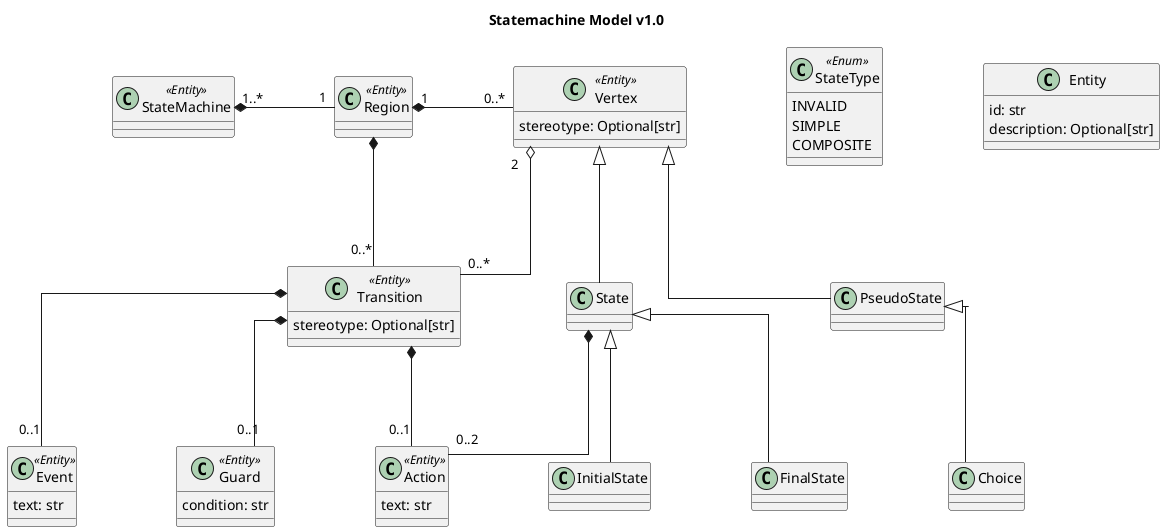 @startuml

' Use orthoganal arrows
skinparam linetype ortho
' Set box spacing in the X plane
skinparam nodesep 100
' Set box spacing in the Y plane
skinparam ranksep 100

title Statemachine Model v1.0

' Classes
class StateType <<Enum>> {
    INVALID
    SIMPLE
    COMPOSITE
}
class Entity {
    id: str
    description: Optional[str]
}
class StateMachine <<Entity>> {

}
class Region <<Entity>>
class Vertex <<Entity>> {
    stereotype: Optional[str]
}
class State {

}
class InitialState
class FinalState
class PseudoState {

}
class Choice
class Transition <<Entity>> {
    stereotype: Optional[str]
}
class Event <<Entity>> {
    text: str
}
class Guard <<Entity>> {
    condition: str
}
class Action <<Entity>> {
    text: str
}
' StateMachine relations
StateMachine "1..*" *-right- "1" Region

' Region relations
Region "1" *-right- "0..*" Vertex
Region *-- "0..*" Transition

' Vertex relations
Vertex "2" o-- "0..*" Transition

' State relations
Vertex <|-- State
State *-- "0..2" Action 
State <|-- InitialState
State <|-- FinalState

' Psuedostate relations
Vertex <|-- PseudoState
PseudoState <|-- Choice

' Transition relations
Transition *-- "0..1" Event
Transition *-- "0..1" Guard
Transition *-- "0..1" Action

@enduml